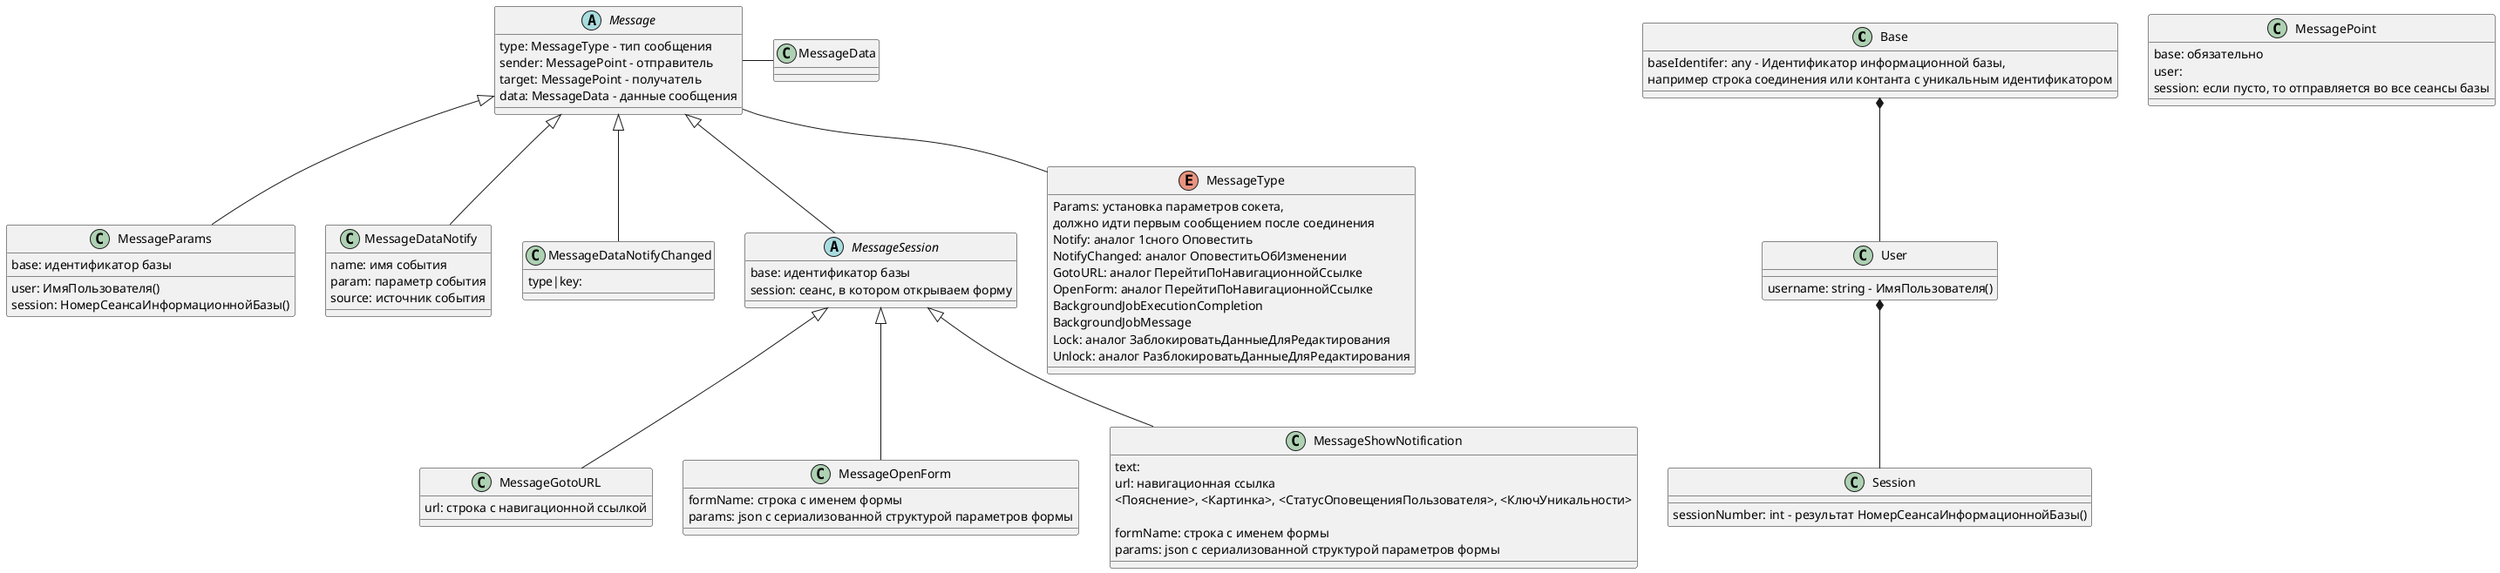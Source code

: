 @startuml

class Base {
    baseIdentifer: any - Идентификатор информационной базы,
    например строка соединения или контанта с уникальным идентификатором
}

class Session {
    sessionNumber: int - результат НомерСеансаИнформационнойБазы()
}

class User {
    username: string - ИмяПользователя()
}

Base *-- User
User *-- Session

abstract Message {
    type: MessageType - тип сообщения
    sender: MessagePoint - отправитель
    target: MessagePoint - получатель
    data: MessageData - данные сообщения
}

class MessageParams extends Message {
    base: идентификатор базы
    user: ИмяПользователя()
    session: НомерСеансаИнформационнойБазы()
}

class MessageDataNotify extends Message {
    name: имя события
    param: параметр события
    source: источник события
}

class MessageDataNotifyChanged extends Message {
    type|key:
}

abstract MessageSession extends Message{
    base: идентификатор базы 
    session: сеанс, в котором открываем форму
}

class MessageGotoURL extends MessageSession {
    url: строка с навигационной ссылкой
}

class MessageOpenForm extends MessageSession {
    formName: строка с именем формы
    params: json с сериализованной структурой параметров формы
}

class MessageShowNotification extends MessageSession {
    text: 
    url: навигационная ссылка
    <Пояснение>, <Картинка>, <СтатусОповещенияПользователя>, <КлючУникальности>

    formName: строка с именем формы
    params: json с сериализованной структурой параметров формы
}

class MessagePoint {
    base: обязательно 
    user: 
    session: если пусто, то отправляется во все сеансы базы
}

Message -- MessageType
Message - MessageData

enum MessageType {
  Params: установка параметров сокета, \nдолжно идти первым сообщением после соединения
  Notify: аналог 1сного Оповестить
  NotifyChanged: аналог ОповеститьОбИзменении
  GotoURL: аналог ПерейтиПоНавигационнойСсылке
  OpenForm: аналог ПерейтиПоНавигационнойСсылке
  BackgroundJobExecutionCompletion
  BackgroundJobMessage
  Lock: аналог ЗаблокироватьДанныеДляРедактирования
  Unlock: аналог РазблокироватьДанныеДляРедактирования
}


@enduml